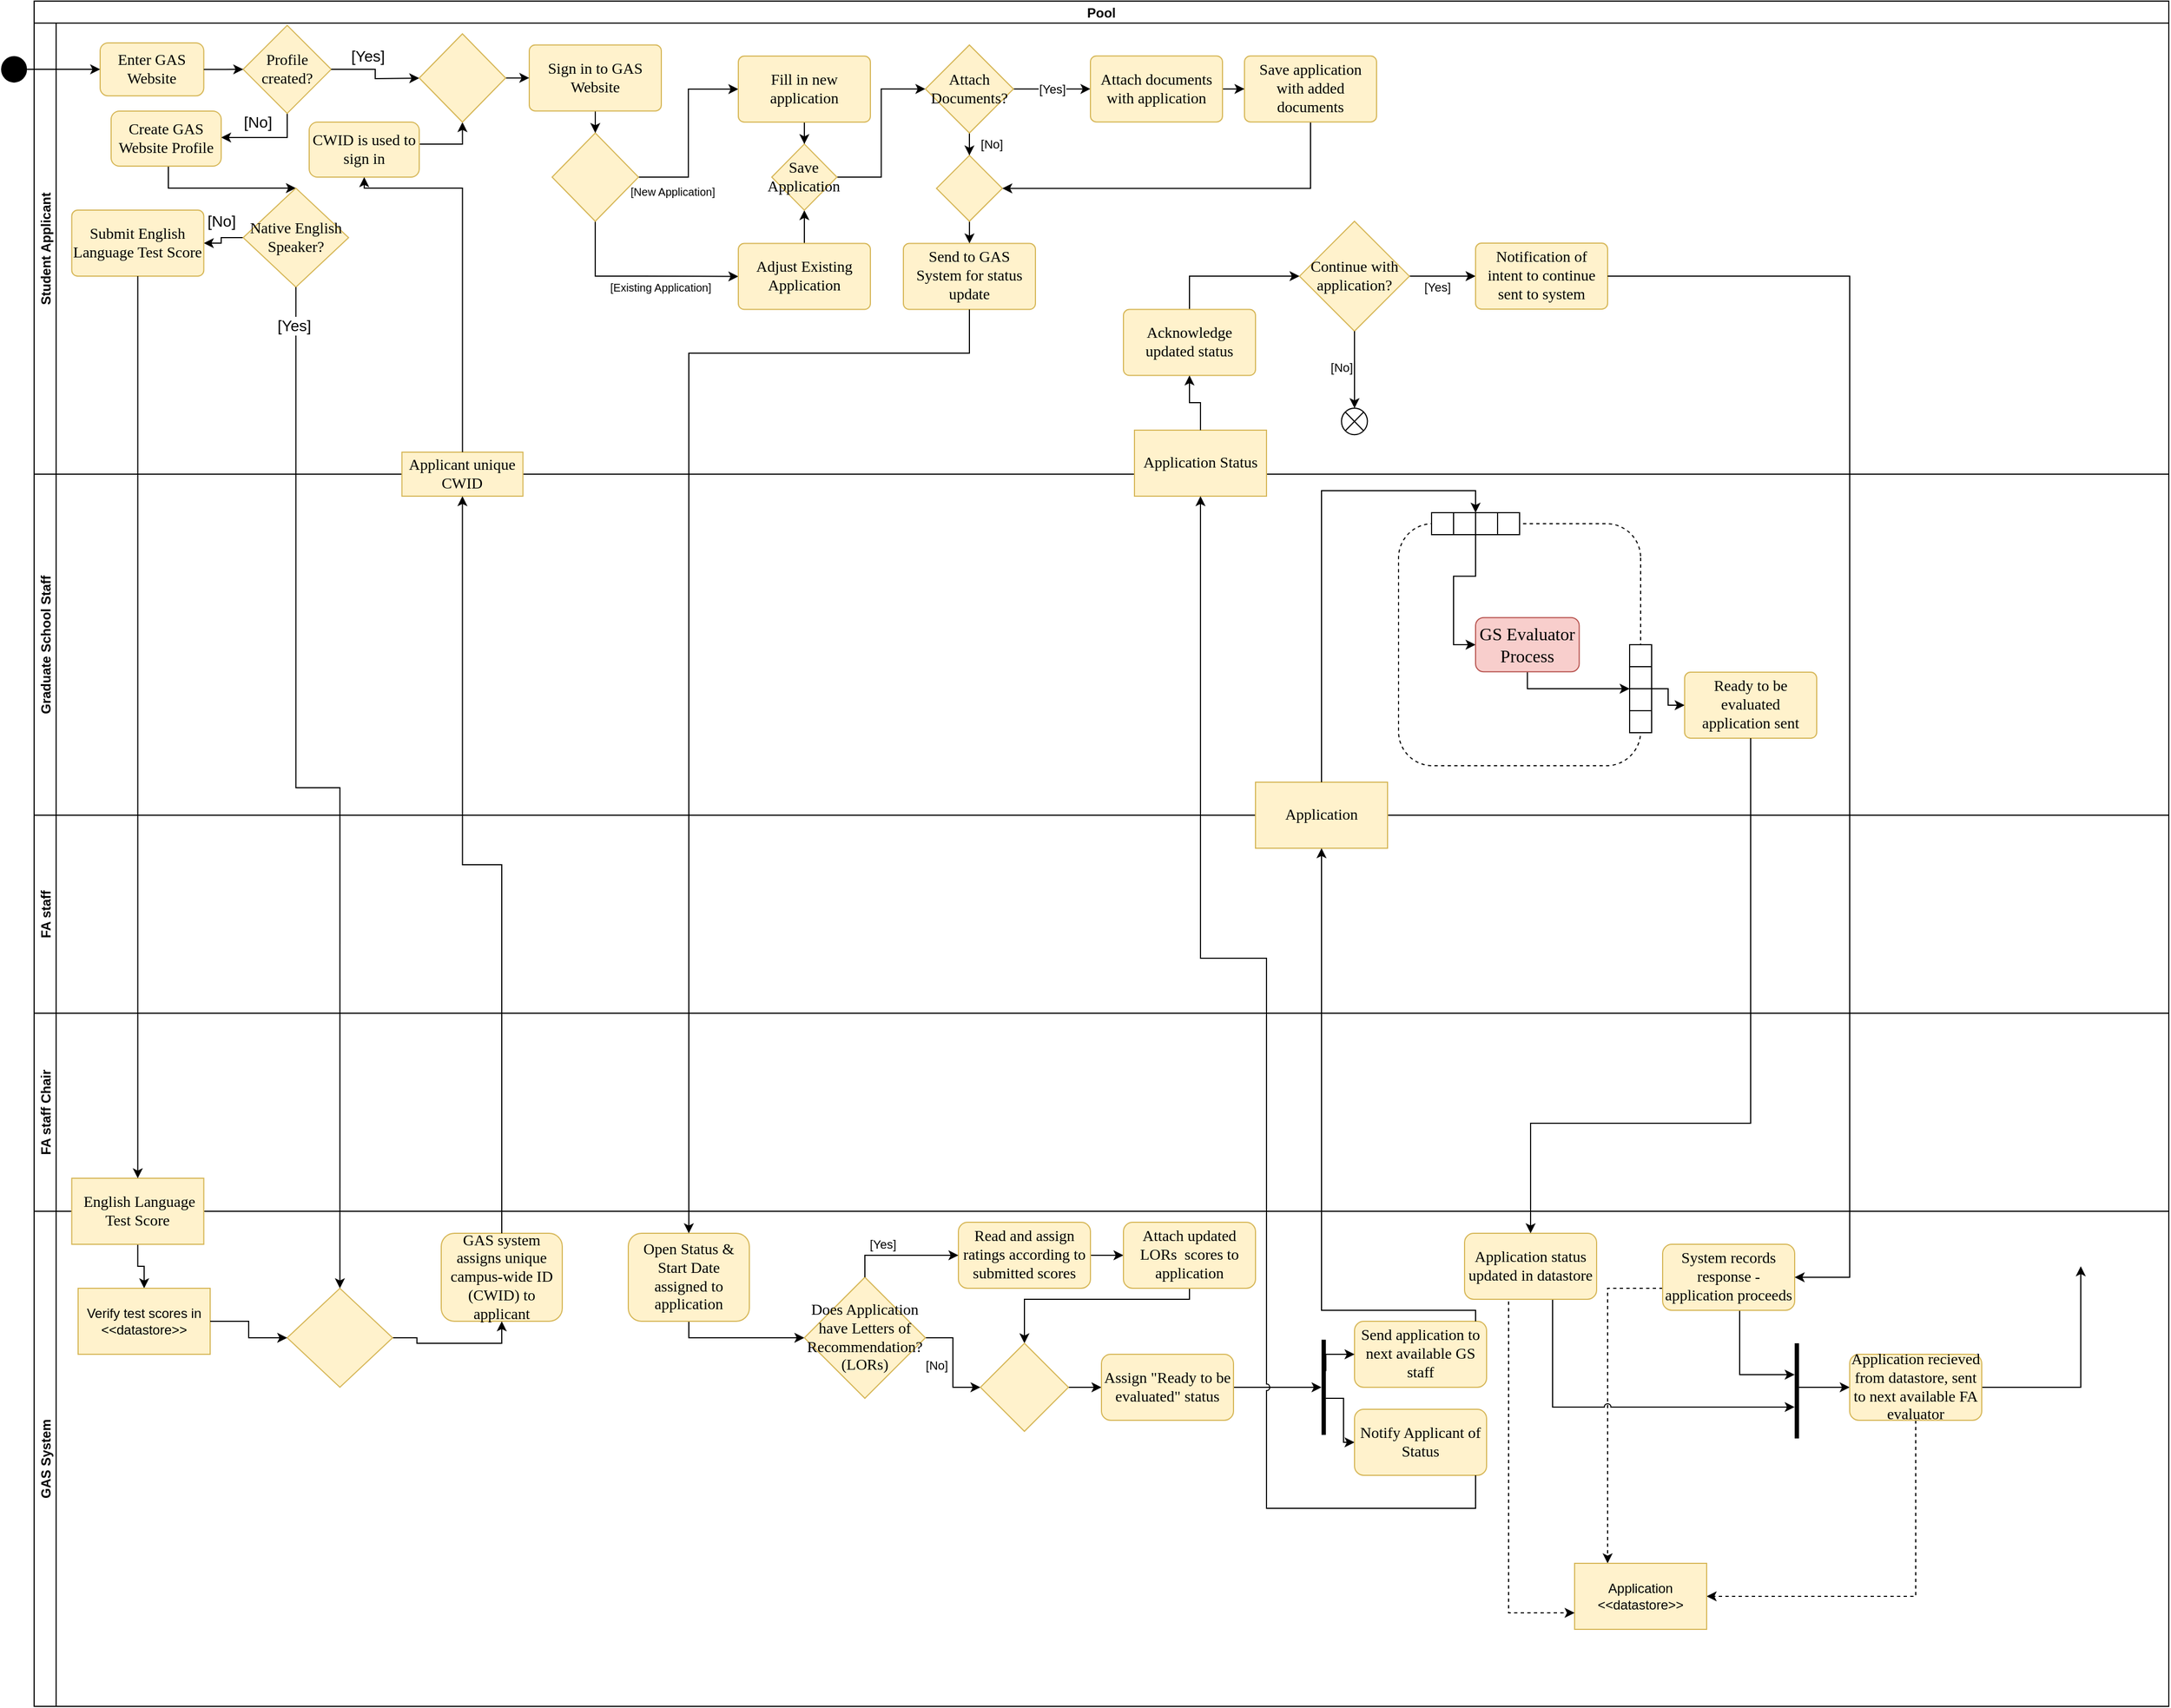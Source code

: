 <mxfile version="20.3.0" type="device"><diagram id="jtwWvTn-2fWza8XmGK2R" name="Page-1"><mxGraphModel dx="2946" dy="1750" grid="1" gridSize="10" guides="1" tooltips="1" connect="1" arrows="1" fold="1" page="1" pageScale="1" pageWidth="850" pageHeight="1100" math="0" shadow="0"><root><mxCell id="0"/><mxCell id="1" parent="0"/><mxCell id="TeVLuqyhB7A-pgvZ29nH-1" value="Pool" style="swimlane;childLayout=stackLayout;resizeParent=1;resizeParentMax=0;horizontal=1;startSize=20;horizontalStack=0;" parent="1" vertex="1"><mxGeometry x="150" y="120" width="1940" height="920" as="geometry"/></mxCell><mxCell id="TeVLuqyhB7A-pgvZ29nH-2" value="Student Applicant" style="swimlane;startSize=20;horizontal=0;" parent="TeVLuqyhB7A-pgvZ29nH-1" vertex="1"><mxGeometry y="20" width="1940" height="410" as="geometry"/></mxCell><mxCell id="TeVLuqyhB7A-pgvZ29nH-8" value="Enter GAS Website" style="rounded=1;whiteSpace=wrap;html=1;fontSize=14;fillColor=#fff2cc;strokeColor=#d6b656;fontFamily=Times New Roman;" parent="TeVLuqyhB7A-pgvZ29nH-2" vertex="1"><mxGeometry x="60" y="17.958" width="94.206" height="48.169" as="geometry"/></mxCell><mxCell id="TeVLuqyhB7A-pgvZ29nH-14" value="[No]" style="edgeStyle=orthogonalEdgeStyle;rounded=0;orthogonalLoop=1;jettySize=auto;html=1;fontSize=14;" parent="TeVLuqyhB7A-pgvZ29nH-2" source="TeVLuqyhB7A-pgvZ29nH-10" target="TeVLuqyhB7A-pgvZ29nH-13" edge="1"><mxGeometry x="0.184" y="-14" relative="1" as="geometry"><Array as="points"><mxPoint x="230" y="104"/></Array><mxPoint as="offset"/></mxGeometry></mxCell><mxCell id="TeVLuqyhB7A-pgvZ29nH-10" value="Profile created?" style="rhombus;whiteSpace=wrap;html=1;fontSize=14;fontFamily=Times New Roman;fillColor=#fff2cc;strokeColor=#d6b656;rounded=1;arcSize=0;" parent="TeVLuqyhB7A-pgvZ29nH-2" vertex="1"><mxGeometry x="189.998" y="2.043" width="80" height="80" as="geometry"/></mxCell><mxCell id="TeVLuqyhB7A-pgvZ29nH-11" value="" style="edgeStyle=orthogonalEdgeStyle;rounded=0;orthogonalLoop=1;jettySize=auto;html=1;fontSize=14;" parent="TeVLuqyhB7A-pgvZ29nH-2" source="TeVLuqyhB7A-pgvZ29nH-8" target="TeVLuqyhB7A-pgvZ29nH-10" edge="1"><mxGeometry relative="1" as="geometry"/></mxCell><mxCell id="TeVLuqyhB7A-pgvZ29nH-34" style="edgeStyle=orthogonalEdgeStyle;rounded=0;orthogonalLoop=1;jettySize=auto;html=1;entryX=0.5;entryY=0;entryDx=0;entryDy=0;fontSize=14;" parent="TeVLuqyhB7A-pgvZ29nH-2" source="TeVLuqyhB7A-pgvZ29nH-13" target="TeVLuqyhB7A-pgvZ29nH-31" edge="1"><mxGeometry relative="1" as="geometry"><Array as="points"><mxPoint x="122" y="150"/></Array></mxGeometry></mxCell><mxCell id="TeVLuqyhB7A-pgvZ29nH-13" value="Create GAS Website Profile" style="rounded=1;whiteSpace=wrap;html=1;fontSize=14;fillColor=#fff2cc;strokeColor=#d6b656;fontFamily=Times New Roman;" parent="TeVLuqyhB7A-pgvZ29nH-2" vertex="1"><mxGeometry x="70" y="80" width="100" height="50" as="geometry"/></mxCell><mxCell id="TeVLuqyhB7A-pgvZ29nH-47" style="edgeStyle=orthogonalEdgeStyle;rounded=0;orthogonalLoop=1;jettySize=auto;html=1;entryX=0.5;entryY=0;entryDx=0;entryDy=0;fontSize=14;" parent="TeVLuqyhB7A-pgvZ29nH-2" source="TeVLuqyhB7A-pgvZ29nH-15" target="TeVLuqyhB7A-pgvZ29nH-45" edge="1"><mxGeometry relative="1" as="geometry"/></mxCell><mxCell id="TeVLuqyhB7A-pgvZ29nH-15" value="Sign in to GAS Website" style="whiteSpace=wrap;html=1;fontSize=14;fontFamily=Times New Roman;fillColor=#fff2cc;strokeColor=#d6b656;rounded=1;arcSize=9;" parent="TeVLuqyhB7A-pgvZ29nH-2" vertex="1"><mxGeometry x="449.998" y="19.863" width="120" height="60" as="geometry"/></mxCell><mxCell id="TeVLuqyhB7A-pgvZ29nH-16" value="" style="edgeStyle=orthogonalEdgeStyle;rounded=0;orthogonalLoop=1;jettySize=auto;html=1;fontSize=14;" parent="TeVLuqyhB7A-pgvZ29nH-2" source="TeVLuqyhB7A-pgvZ29nH-10" edge="1"><mxGeometry relative="1" as="geometry"><mxPoint x="350" y="50" as="targetPoint"/></mxGeometry></mxCell><mxCell id="TeVLuqyhB7A-pgvZ29nH-17" value="[Yes]" style="edgeLabel;html=1;align=center;verticalAlign=middle;resizable=0;points=[];fontSize=14;" parent="TeVLuqyhB7A-pgvZ29nH-16" vertex="1" connectable="0"><mxGeometry x="-0.26" y="1" relative="1" as="geometry"><mxPoint y="-11" as="offset"/></mxGeometry></mxCell><mxCell id="TeVLuqyhB7A-pgvZ29nH-27" style="edgeStyle=orthogonalEdgeStyle;rounded=0;orthogonalLoop=1;jettySize=auto;html=1;entryX=0.5;entryY=1;entryDx=0;entryDy=0;fontSize=14;" parent="TeVLuqyhB7A-pgvZ29nH-2" source="TeVLuqyhB7A-pgvZ29nH-23" target="TeVLuqyhB7A-pgvZ29nH-26" edge="1"><mxGeometry relative="1" as="geometry"><Array as="points"><mxPoint x="389" y="110"/></Array></mxGeometry></mxCell><mxCell id="TeVLuqyhB7A-pgvZ29nH-23" value="CWID is used to sign in" style="rounded=1;whiteSpace=wrap;html=1;fontSize=14;fillColor=#fff2cc;strokeColor=#d6b656;fontFamily=Times New Roman;" parent="TeVLuqyhB7A-pgvZ29nH-2" vertex="1"><mxGeometry x="250" y="90" width="100" height="50" as="geometry"/></mxCell><mxCell id="TeVLuqyhB7A-pgvZ29nH-28" style="edgeStyle=orthogonalEdgeStyle;rounded=0;orthogonalLoop=1;jettySize=auto;html=1;entryX=0;entryY=0.5;entryDx=0;entryDy=0;fontSize=14;" parent="TeVLuqyhB7A-pgvZ29nH-2" source="TeVLuqyhB7A-pgvZ29nH-26" target="TeVLuqyhB7A-pgvZ29nH-15" edge="1"><mxGeometry relative="1" as="geometry"/></mxCell><mxCell id="TeVLuqyhB7A-pgvZ29nH-26" value="" style="rhombus;whiteSpace=wrap;html=1;fontSize=14;fontFamily=Times New Roman;fillColor=#fff2cc;strokeColor=#d6b656;" parent="TeVLuqyhB7A-pgvZ29nH-2" vertex="1"><mxGeometry x="350.005" y="9.72" width="78.505" height="80.282" as="geometry"/></mxCell><mxCell id="TeVLuqyhB7A-pgvZ29nH-36" value="[No]" style="edgeStyle=orthogonalEdgeStyle;rounded=0;orthogonalLoop=1;jettySize=auto;html=1;fontSize=14;" parent="TeVLuqyhB7A-pgvZ29nH-2" source="TeVLuqyhB7A-pgvZ29nH-31" target="TeVLuqyhB7A-pgvZ29nH-35" edge="1"><mxGeometry x="-0.019" y="15" relative="1" as="geometry"><mxPoint x="-15" y="-15" as="offset"/></mxGeometry></mxCell><mxCell id="TeVLuqyhB7A-pgvZ29nH-31" value="&lt;font style=&quot;font-size: 14px;&quot;&gt;Native English Speaker?&lt;/font&gt;" style="rhombus;whiteSpace=wrap;html=1;fontSize=14;fontFamily=Times New Roman;fillColor=#fff2cc;strokeColor=#d6b656;rounded=1;arcSize=0;" parent="TeVLuqyhB7A-pgvZ29nH-2" vertex="1"><mxGeometry x="190" y="150" width="95.79" height="90" as="geometry"/></mxCell><mxCell id="TeVLuqyhB7A-pgvZ29nH-35" value="Submit English Language Test Score" style="whiteSpace=wrap;html=1;fontSize=14;fontFamily=Times New Roman;fillColor=#fff2cc;strokeColor=#d6b656;rounded=1;arcSize=9;" parent="TeVLuqyhB7A-pgvZ29nH-2" vertex="1"><mxGeometry x="34.208" y="170.003" width="120" height="60" as="geometry"/></mxCell><mxCell id="TeVLuqyhB7A-pgvZ29nH-50" style="edgeStyle=orthogonalEdgeStyle;rounded=0;orthogonalLoop=1;jettySize=auto;html=1;entryX=0;entryY=0.5;entryDx=0;entryDy=0;fontSize=14;" parent="TeVLuqyhB7A-pgvZ29nH-2" source="TeVLuqyhB7A-pgvZ29nH-45" target="TeVLuqyhB7A-pgvZ29nH-48" edge="1"><mxGeometry relative="1" as="geometry"><Array as="points"><mxPoint x="510" y="230"/><mxPoint x="550" y="230"/></Array></mxGeometry></mxCell><mxCell id="TeVLuqyhB7A-pgvZ29nH-52" value="[Existing Application]" style="edgeLabel;html=1;align=center;verticalAlign=middle;resizable=0;points=[];fontSize=10;" parent="TeVLuqyhB7A-pgvZ29nH-50" vertex="1" connectable="0"><mxGeometry x="-0.06" y="2" relative="1" as="geometry"><mxPoint x="24" y="12" as="offset"/></mxGeometry></mxCell><mxCell id="TeVLuqyhB7A-pgvZ29nH-51" style="edgeStyle=orthogonalEdgeStyle;rounded=0;orthogonalLoop=1;jettySize=auto;html=1;entryX=0;entryY=0.5;entryDx=0;entryDy=0;fontSize=14;" parent="TeVLuqyhB7A-pgvZ29nH-2" source="TeVLuqyhB7A-pgvZ29nH-45" target="TeVLuqyhB7A-pgvZ29nH-49" edge="1"><mxGeometry relative="1" as="geometry"/></mxCell><mxCell id="TeVLuqyhB7A-pgvZ29nH-53" value="[New Application]" style="edgeLabel;html=1;align=center;verticalAlign=middle;resizable=0;points=[];fontSize=10;" parent="TeVLuqyhB7A-pgvZ29nH-51" vertex="1" connectable="0"><mxGeometry x="-0.316" relative="1" as="geometry"><mxPoint x="-15" y="26" as="offset"/></mxGeometry></mxCell><mxCell id="TeVLuqyhB7A-pgvZ29nH-45" value="" style="rhombus;whiteSpace=wrap;html=1;fontSize=14;fontFamily=Times New Roman;fillColor=#fff2cc;strokeColor=#d6b656;" parent="TeVLuqyhB7A-pgvZ29nH-2" vertex="1"><mxGeometry x="470.745" y="99.86" width="78.505" height="80.282" as="geometry"/></mxCell><mxCell id="q4oelVteX0tI6Km85cvl-2" style="edgeStyle=orthogonalEdgeStyle;rounded=0;orthogonalLoop=1;jettySize=auto;html=1;entryX=0.5;entryY=1;entryDx=0;entryDy=0;" parent="TeVLuqyhB7A-pgvZ29nH-2" source="TeVLuqyhB7A-pgvZ29nH-48" target="q4oelVteX0tI6Km85cvl-1" edge="1"><mxGeometry relative="1" as="geometry"/></mxCell><mxCell id="TeVLuqyhB7A-pgvZ29nH-48" value="Adjust Existing Application" style="whiteSpace=wrap;html=1;fontSize=14;fontFamily=Times New Roman;fillColor=#fff2cc;strokeColor=#d6b656;rounded=1;arcSize=9;" parent="TeVLuqyhB7A-pgvZ29nH-2" vertex="1"><mxGeometry x="639.998" y="200.283" width="120" height="60" as="geometry"/></mxCell><mxCell id="q4oelVteX0tI6Km85cvl-3" style="edgeStyle=orthogonalEdgeStyle;rounded=0;orthogonalLoop=1;jettySize=auto;html=1;entryX=0.5;entryY=0;entryDx=0;entryDy=0;" parent="TeVLuqyhB7A-pgvZ29nH-2" source="TeVLuqyhB7A-pgvZ29nH-49" target="q4oelVteX0tI6Km85cvl-1" edge="1"><mxGeometry relative="1" as="geometry"/></mxCell><mxCell id="TeVLuqyhB7A-pgvZ29nH-49" value="Fill in new application" style="whiteSpace=wrap;html=1;fontSize=14;fontFamily=Times New Roman;fillColor=#fff2cc;strokeColor=#d6b656;rounded=1;arcSize=9;" parent="TeVLuqyhB7A-pgvZ29nH-2" vertex="1"><mxGeometry x="639.998" y="30.003" width="120" height="60" as="geometry"/></mxCell><mxCell id="q4oelVteX0tI6Km85cvl-9" value="" style="edgeStyle=orthogonalEdgeStyle;rounded=0;orthogonalLoop=1;jettySize=auto;html=1;entryX=0;entryY=0.5;entryDx=0;entryDy=0;" parent="TeVLuqyhB7A-pgvZ29nH-2" source="q4oelVteX0tI6Km85cvl-1" target="q4oelVteX0tI6Km85cvl-8" edge="1"><mxGeometry relative="1" as="geometry"/></mxCell><mxCell id="q4oelVteX0tI6Km85cvl-1" value="Save Application" style="rhombus;whiteSpace=wrap;html=1;fontSize=14;fontFamily=Times New Roman;fillColor=#fff2cc;strokeColor=#d6b656;" parent="TeVLuqyhB7A-pgvZ29nH-2" vertex="1"><mxGeometry x="670.37" y="109.93" width="59.26" height="60.14" as="geometry"/></mxCell><mxCell id="q4oelVteX0tI6Km85cvl-15" value="[Yes]" style="edgeStyle=orthogonalEdgeStyle;rounded=0;orthogonalLoop=1;jettySize=auto;html=1;entryX=0;entryY=0.5;entryDx=0;entryDy=0;" parent="TeVLuqyhB7A-pgvZ29nH-2" source="q4oelVteX0tI6Km85cvl-8" target="q4oelVteX0tI6Km85cvl-13" edge="1"><mxGeometry relative="1" as="geometry"/></mxCell><mxCell id="q4oelVteX0tI6Km85cvl-19" value="[No]" style="edgeStyle=orthogonalEdgeStyle;rounded=0;orthogonalLoop=1;jettySize=auto;html=1;entryX=0.5;entryY=0;entryDx=0;entryDy=0;" parent="TeVLuqyhB7A-pgvZ29nH-2" source="q4oelVteX0tI6Km85cvl-8" target="q4oelVteX0tI6Km85cvl-17" edge="1"><mxGeometry x="0.005" y="-20" relative="1" as="geometry"><mxPoint as="offset"/></mxGeometry></mxCell><mxCell id="q4oelVteX0tI6Km85cvl-8" value="Attach Documents?" style="rhombus;whiteSpace=wrap;html=1;fontSize=14;fontFamily=Times New Roman;fillColor=#fff2cc;strokeColor=#d6b656;" parent="TeVLuqyhB7A-pgvZ29nH-2" vertex="1"><mxGeometry x="810" y="19.86" width="80" height="80" as="geometry"/></mxCell><mxCell id="q4oelVteX0tI6Km85cvl-23" style="edgeStyle=orthogonalEdgeStyle;rounded=0;orthogonalLoop=1;jettySize=auto;html=1;entryX=0;entryY=0.5;entryDx=0;entryDy=0;" parent="TeVLuqyhB7A-pgvZ29nH-2" source="q4oelVteX0tI6Km85cvl-13" target="q4oelVteX0tI6Km85cvl-22" edge="1"><mxGeometry relative="1" as="geometry"/></mxCell><mxCell id="q4oelVteX0tI6Km85cvl-13" value="Attach documents with application" style="whiteSpace=wrap;html=1;fontSize=14;fontFamily=Times New Roman;fillColor=#fff2cc;strokeColor=#d6b656;rounded=1;arcSize=9;" parent="TeVLuqyhB7A-pgvZ29nH-2" vertex="1"><mxGeometry x="959.998" y="29.863" width="120" height="60" as="geometry"/></mxCell><mxCell id="q4oelVteX0tI6Km85cvl-16" value="Send to GAS System for status update" style="whiteSpace=wrap;html=1;fontSize=14;fontFamily=Times New Roman;fillColor=#fff2cc;strokeColor=#d6b656;rounded=1;arcSize=9;" parent="TeVLuqyhB7A-pgvZ29nH-2" vertex="1"><mxGeometry x="789.998" y="200.283" width="120" height="60" as="geometry"/></mxCell><mxCell id="q4oelVteX0tI6Km85cvl-20" style="edgeStyle=orthogonalEdgeStyle;rounded=0;orthogonalLoop=1;jettySize=auto;html=1;entryX=0.5;entryY=0;entryDx=0;entryDy=0;" parent="TeVLuqyhB7A-pgvZ29nH-2" source="q4oelVteX0tI6Km85cvl-17" target="q4oelVteX0tI6Km85cvl-16" edge="1"><mxGeometry relative="1" as="geometry"/></mxCell><mxCell id="q4oelVteX0tI6Km85cvl-17" value="" style="rhombus;whiteSpace=wrap;html=1;fontSize=14;fontFamily=Times New Roman;fillColor=#fff2cc;strokeColor=#d6b656;" parent="TeVLuqyhB7A-pgvZ29nH-2" vertex="1"><mxGeometry x="820.07" y="120.28" width="59.86" height="59.86" as="geometry"/></mxCell><mxCell id="q4oelVteX0tI6Km85cvl-24" style="edgeStyle=orthogonalEdgeStyle;rounded=0;orthogonalLoop=1;jettySize=auto;html=1;entryX=1;entryY=0.5;entryDx=0;entryDy=0;" parent="TeVLuqyhB7A-pgvZ29nH-2" source="q4oelVteX0tI6Km85cvl-22" target="q4oelVteX0tI6Km85cvl-17" edge="1"><mxGeometry relative="1" as="geometry"><Array as="points"><mxPoint x="1160" y="150"/></Array></mxGeometry></mxCell><mxCell id="q4oelVteX0tI6Km85cvl-22" value="Save application with added documents" style="whiteSpace=wrap;html=1;fontSize=14;fontFamily=Times New Roman;fillColor=#fff2cc;strokeColor=#d6b656;rounded=1;arcSize=9;" parent="TeVLuqyhB7A-pgvZ29nH-2" vertex="1"><mxGeometry x="1099.998" y="29.863" width="120" height="60" as="geometry"/></mxCell><mxCell id="q4oelVteX0tI6Km85cvl-84" style="edgeStyle=elbowEdgeStyle;rounded=0;jumpStyle=arc;orthogonalLoop=1;jettySize=auto;elbow=vertical;html=1;entryX=0;entryY=0.5;entryDx=0;entryDy=0;" parent="TeVLuqyhB7A-pgvZ29nH-2" source="q4oelVteX0tI6Km85cvl-81" target="q4oelVteX0tI6Km85cvl-83" edge="1"><mxGeometry relative="1" as="geometry"><Array as="points"><mxPoint x="1110" y="230"/></Array></mxGeometry></mxCell><mxCell id="q4oelVteX0tI6Km85cvl-81" value="Acknowledge updated status" style="whiteSpace=wrap;html=1;fontSize=14;fontFamily=Times New Roman;fillColor=#fff2cc;strokeColor=#d6b656;rounded=1;arcSize=9;" parent="TeVLuqyhB7A-pgvZ29nH-2" vertex="1"><mxGeometry x="989.998" y="260.283" width="120" height="60" as="geometry"/></mxCell><mxCell id="q4oelVteX0tI6Km85cvl-89" style="edgeStyle=elbowEdgeStyle;rounded=0;jumpStyle=arc;orthogonalLoop=1;jettySize=auto;elbow=vertical;html=1;entryX=0;entryY=0.5;entryDx=0;entryDy=0;" parent="TeVLuqyhB7A-pgvZ29nH-2" source="q4oelVteX0tI6Km85cvl-83" target="q4oelVteX0tI6Km85cvl-85" edge="1"><mxGeometry relative="1" as="geometry"/></mxCell><mxCell id="q4oelVteX0tI6Km85cvl-90" value="[Yes]" style="edgeLabel;html=1;align=center;verticalAlign=middle;resizable=0;points=[];" parent="q4oelVteX0tI6Km85cvl-89" vertex="1" connectable="0"><mxGeometry x="-0.188" y="-1" relative="1" as="geometry"><mxPoint y="9" as="offset"/></mxGeometry></mxCell><mxCell id="q4oelVteX0tI6Km85cvl-83" value="Continue with application?" style="rhombus;whiteSpace=wrap;html=1;fontSize=14;fontFamily=Times New Roman;fillColor=#fff2cc;strokeColor=#d6b656;" parent="TeVLuqyhB7A-pgvZ29nH-2" vertex="1"><mxGeometry x="1150" y="180.14" width="99.86" height="99.86" as="geometry"/></mxCell><mxCell id="q4oelVteX0tI6Km85cvl-85" value="Notification of intent to continue sent to system" style="whiteSpace=wrap;html=1;fontSize=14;fontFamily=Times New Roman;fillColor=#fff2cc;strokeColor=#d6b656;rounded=1;arcSize=9;" parent="TeVLuqyhB7A-pgvZ29nH-2" vertex="1"><mxGeometry x="1309.998" y="200.003" width="120" height="60" as="geometry"/></mxCell><mxCell id="q4oelVteX0tI6Km85cvl-87" value="" style="shape=sumEllipse;perimeter=ellipsePerimeter;whiteSpace=wrap;html=1;backgroundOutline=1;fontFamily=Times New Roman;fontSize=16;" parent="TeVLuqyhB7A-pgvZ29nH-2" vertex="1"><mxGeometry x="1188.155" y="350.001" width="23.551" height="24.085" as="geometry"/></mxCell><mxCell id="TeVLuqyhB7A-pgvZ29nH-3" value="Graduate School Staff" style="swimlane;startSize=20;horizontal=0;" parent="TeVLuqyhB7A-pgvZ29nH-1" vertex="1"><mxGeometry y="430" width="1940" height="310" as="geometry"/></mxCell><mxCell id="TeVLuqyhB7A-pgvZ29nH-22" value="Applicant unique CWID" style="whiteSpace=wrap;html=1;fontSize=14;fontFamily=Times New Roman;fillColor=#fff2cc;strokeColor=#d6b656;rounded=1;arcSize=0;" parent="TeVLuqyhB7A-pgvZ29nH-3" vertex="1"><mxGeometry x="334.26" y="-20" width="110" height="40" as="geometry"/></mxCell><mxCell id="q4oelVteX0tI6Km85cvl-55" value="" style="html=1;dashed=1;rounded=1;absoluteArcSize=1;arcSize=62;verticalAlign=top;align=left;spacingTop=20;spacingLeft=20;direction=south;" parent="TeVLuqyhB7A-pgvZ29nH-3" vertex="1"><mxGeometry x="1240" y="45" width="220" height="220" as="geometry"/></mxCell><mxCell id="q4oelVteX0tI6Km85cvl-94" style="edgeStyle=orthogonalEdgeStyle;rounded=0;jumpStyle=arc;orthogonalLoop=1;jettySize=auto;elbow=vertical;html=1;exitX=0.5;exitY=1;exitDx=0;exitDy=0;entryX=0;entryY=0.5;entryDx=0;entryDy=0;" parent="q4oelVteX0tI6Km85cvl-55" source="q4oelVteX0tI6Km85cvl-57" target="q4oelVteX0tI6Km85cvl-93" edge="1"><mxGeometry relative="1" as="geometry"/></mxCell><mxCell id="q4oelVteX0tI6Km85cvl-104" style="edgeStyle=elbowEdgeStyle;rounded=0;jumpStyle=arc;orthogonalLoop=1;jettySize=auto;html=1;entryX=0;entryY=0.5;entryDx=0;entryDy=0;" parent="q4oelVteX0tI6Km85cvl-55" source="q4oelVteX0tI6Km85cvl-62" target="q4oelVteX0tI6Km85cvl-103" edge="1"><mxGeometry relative="1" as="geometry"/></mxCell><mxCell id="q4oelVteX0tI6Km85cvl-57" value="" style="group;resizeWidth=0;resizeHeight=0;" parent="q4oelVteX0tI6Km85cvl-55" vertex="1"><mxGeometry width="80" height="20" relative="1" as="geometry"><mxPoint x="30" y="-10" as="offset"/></mxGeometry></mxCell><mxCell id="q4oelVteX0tI6Km85cvl-58" value="" style="resizeWidth=0;resizeHeight=0;points=[[0,0],[0.5,0],[1,0]];" parent="q4oelVteX0tI6Km85cvl-57" vertex="1"><mxGeometry width="20" height="20" relative="1" as="geometry"><mxPoint as="offset"/></mxGeometry></mxCell><mxCell id="q4oelVteX0tI6Km85cvl-59" value="" style="resizeWidth=0;resizeHeight=0;points=[[0,0],[0.5,0],[1,0]];" parent="q4oelVteX0tI6Km85cvl-57" vertex="1"><mxGeometry width="20" height="20" relative="1" as="geometry"><mxPoint x="20" as="offset"/></mxGeometry></mxCell><mxCell id="q4oelVteX0tI6Km85cvl-60" value="" style="resizeWidth=0;resizeHeight=0;points=[[0,0],[0.5,0],[1,0]];" parent="q4oelVteX0tI6Km85cvl-57" vertex="1"><mxGeometry width="20" height="20" relative="1" as="geometry"><mxPoint x="40" as="offset"/></mxGeometry></mxCell><mxCell id="q4oelVteX0tI6Km85cvl-61" value="" style="resizeWidth=0;resizeHeight=0;points=[[0,0],[0.5,0],[1,0]];" parent="q4oelVteX0tI6Km85cvl-57" vertex="1"><mxGeometry width="20" height="20" relative="1" as="geometry"><mxPoint x="60" as="offset"/></mxGeometry></mxCell><mxCell id="q4oelVteX0tI6Km85cvl-62" value="" style="group;resizeWidth=0;resizeHeight=0;" parent="q4oelVteX0tI6Km85cvl-55" vertex="1"><mxGeometry x="1" y="1" width="20" height="80" relative="1" as="geometry"><mxPoint x="-10" y="-110" as="offset"/></mxGeometry></mxCell><mxCell id="q4oelVteX0tI6Km85cvl-63" value="" style="resizeWidth=0;resizeHeight=0;points=[[0,0],[0.5,0],[1,0]];" parent="q4oelVteX0tI6Km85cvl-62" vertex="1"><mxGeometry width="20" height="20" relative="1" as="geometry"><mxPoint as="offset"/></mxGeometry></mxCell><mxCell id="q4oelVteX0tI6Km85cvl-64" value="" style="resizeWidth=0;resizeHeight=0;points=[[0,0],[0.5,0],[1,0]];" parent="q4oelVteX0tI6Km85cvl-62" vertex="1"><mxGeometry width="20" height="20" relative="1" as="geometry"><mxPoint y="20" as="offset"/></mxGeometry></mxCell><mxCell id="q4oelVteX0tI6Km85cvl-65" value="" style="resizeWidth=0;resizeHeight=0;points=[[0,0],[0.5,0],[1,0]];" parent="q4oelVteX0tI6Km85cvl-62" vertex="1"><mxGeometry width="20" height="20" relative="1" as="geometry"><mxPoint y="40" as="offset"/></mxGeometry></mxCell><mxCell id="q4oelVteX0tI6Km85cvl-66" value="" style="resizeWidth=0;resizeHeight=0;points=[[0,0],[0.5,0],[1,0]];" parent="q4oelVteX0tI6Km85cvl-62" vertex="1"><mxGeometry width="20" height="20" relative="1" as="geometry"><mxPoint y="60" as="offset"/></mxGeometry></mxCell><mxCell id="q4oelVteX0tI6Km85cvl-95" style="rounded=0;jumpStyle=arc;orthogonalLoop=1;jettySize=auto;html=1;entryX=0;entryY=0;entryDx=0;entryDy=0;elbow=vertical;edgeStyle=elbowEdgeStyle;exitX=0.5;exitY=1;exitDx=0;exitDy=0;" parent="q4oelVteX0tI6Km85cvl-55" source="q4oelVteX0tI6Km85cvl-93" target="q4oelVteX0tI6Km85cvl-65" edge="1"><mxGeometry relative="1" as="geometry"><Array as="points"><mxPoint x="160" y="150"/></Array></mxGeometry></mxCell><mxCell id="q4oelVteX0tI6Km85cvl-93" value="GS Evaluator Process" style="whiteSpace=wrap;html=1;rounded=1;fontSize=16;fillColor=#f8cecc;strokeColor=#b85450;fontFamily=Times New Roman;" parent="q4oelVteX0tI6Km85cvl-55" vertex="1"><mxGeometry x="70.0" y="85.36" width="94.21" height="49.28" as="geometry"/></mxCell><mxCell id="q4oelVteX0tI6Km85cvl-80" value="Application Status" style="whiteSpace=wrap;html=1;fontSize=14;fontFamily=Times New Roman;fillColor=#fff2cc;strokeColor=#d6b656;rounded=1;arcSize=0;" parent="TeVLuqyhB7A-pgvZ29nH-3" vertex="1"><mxGeometry x="999.998" y="-39.997" width="120" height="60" as="geometry"/></mxCell><mxCell id="q4oelVteX0tI6Km85cvl-103" value="Ready to be evaluated application sent" style="whiteSpace=wrap;html=1;fontSize=14;fontFamily=Times New Roman;fillColor=#fff2cc;strokeColor=#d6b656;rounded=1;arcSize=9;" parent="TeVLuqyhB7A-pgvZ29nH-3" vertex="1"><mxGeometry x="1499.998" y="180.003" width="120" height="60" as="geometry"/></mxCell><mxCell id="q4oelVteX0tI6Km85cvl-6" value="FA staff" style="swimlane;startSize=20;horizontal=0;" parent="TeVLuqyhB7A-pgvZ29nH-1" vertex="1"><mxGeometry y="740" width="1940" height="180" as="geometry"/></mxCell><mxCell id="q4oelVteX0tI6Km85cvl-70" value="Application" style="whiteSpace=wrap;html=1;fontSize=14;fontFamily=Times New Roman;fillColor=#fff2cc;strokeColor=#d6b656;rounded=1;arcSize=0;" parent="q4oelVteX0tI6Km85cvl-6" vertex="1"><mxGeometry x="1109.998" y="-29.997" width="120" height="60" as="geometry"/></mxCell><mxCell id="TeVLuqyhB7A-pgvZ29nH-30" style="edgeStyle=orthogonalEdgeStyle;rounded=0;orthogonalLoop=1;jettySize=auto;html=1;entryX=0.5;entryY=1;entryDx=0;entryDy=0;fontSize=14;" parent="TeVLuqyhB7A-pgvZ29nH-1" source="TeVLuqyhB7A-pgvZ29nH-22" target="TeVLuqyhB7A-pgvZ29nH-23" edge="1"><mxGeometry relative="1" as="geometry"><Array as="points"><mxPoint x="389" y="170"/><mxPoint x="300" y="170"/></Array></mxGeometry></mxCell><mxCell id="q4oelVteX0tI6Km85cvl-72" style="edgeStyle=orthogonalEdgeStyle;rounded=0;orthogonalLoop=1;jettySize=auto;html=1;entryX=1;entryY=0;entryDx=0;entryDy=0;" parent="TeVLuqyhB7A-pgvZ29nH-1" source="q4oelVteX0tI6Km85cvl-70" target="q4oelVteX0tI6Km85cvl-59" edge="1"><mxGeometry relative="1" as="geometry"><Array as="points"><mxPoint x="1170" y="445"/><mxPoint x="1310" y="445"/></Array></mxGeometry></mxCell><mxCell id="q4oelVteX0tI6Km85cvl-82" style="edgeStyle=elbowEdgeStyle;rounded=0;jumpStyle=arc;orthogonalLoop=1;jettySize=auto;elbow=vertical;html=1;entryX=0.5;entryY=1;entryDx=0;entryDy=0;" parent="TeVLuqyhB7A-pgvZ29nH-1" source="q4oelVteX0tI6Km85cvl-80" target="q4oelVteX0tI6Km85cvl-81" edge="1"><mxGeometry relative="1" as="geometry"/></mxCell><mxCell id="TeVLuqyhB7A-pgvZ29nH-9" style="edgeStyle=orthogonalEdgeStyle;rounded=0;orthogonalLoop=1;jettySize=auto;html=1;entryX=0;entryY=0.5;entryDx=0;entryDy=0;fontSize=14;" parent="1" source="TeVLuqyhB7A-pgvZ29nH-6" target="TeVLuqyhB7A-pgvZ29nH-8" edge="1"><mxGeometry relative="1" as="geometry"/></mxCell><mxCell id="TeVLuqyhB7A-pgvZ29nH-6" value="" style="ellipse;fillColor=#000000;strokeColor=none;fontFamily=Times New Roman;fontSize=14;" parent="1" vertex="1"><mxGeometry x="119.997" y="170.003" width="23.551" height="24.085" as="geometry"/></mxCell><mxCell id="q4oelVteX0tI6Km85cvl-86" style="edgeStyle=elbowEdgeStyle;rounded=0;jumpStyle=arc;orthogonalLoop=1;jettySize=auto;elbow=vertical;html=1;" parent="1" source="q4oelVteX0tI6Km85cvl-83" edge="1"><mxGeometry relative="1" as="geometry"><mxPoint x="1350" y="490" as="targetPoint"/></mxGeometry></mxCell><mxCell id="q4oelVteX0tI6Km85cvl-88" value="[No]" style="edgeLabel;html=1;align=center;verticalAlign=middle;resizable=0;points=[];" parent="q4oelVteX0tI6Km85cvl-86" vertex="1" connectable="0"><mxGeometry x="-0.533" y="-2" relative="1" as="geometry"><mxPoint x="-10" y="16" as="offset"/></mxGeometry></mxCell><mxCell id="q4oelVteX0tI6Km85cvl-114" style="edgeStyle=elbowEdgeStyle;rounded=0;jumpStyle=arc;orthogonalLoop=1;jettySize=auto;elbow=vertical;html=1;" parent="1" source="q4oelVteX0tI6Km85cvl-106" edge="1"><mxGeometry relative="1" as="geometry"><mxPoint x="2010" y="1270.0" as="targetPoint"/><Array as="points"><mxPoint x="1950" y="1380"/></Array></mxGeometry></mxCell><mxCell id="q4oelVteX0tI6Km85cvl-5" value="FA staff Chair" style="swimlane;startSize=20;horizontal=0;" parent="1" vertex="1"><mxGeometry x="150" y="1040" width="1940" height="180" as="geometry"/></mxCell><mxCell id="TeVLuqyhB7A-pgvZ29nH-4" value="GAS System" style="swimlane;startSize=20;horizontal=0;" parent="q4oelVteX0tI6Km85cvl-5" vertex="1"><mxGeometry y="180" width="1940" height="450" as="geometry"/></mxCell><mxCell id="TeVLuqyhB7A-pgvZ29nH-19" value="GAS system assigns unique campus-wide ID (CWID) to applicant" style="rounded=1;whiteSpace=wrap;html=1;fontSize=14;fillColor=#fff2cc;strokeColor=#d6b656;fontFamily=Times New Roman;" parent="TeVLuqyhB7A-pgvZ29nH-4" vertex="1"><mxGeometry x="370" y="20" width="110" height="80" as="geometry"/></mxCell><mxCell id="TeVLuqyhB7A-pgvZ29nH-40" style="edgeStyle=orthogonalEdgeStyle;rounded=0;orthogonalLoop=1;jettySize=auto;html=1;fontSize=14;" parent="TeVLuqyhB7A-pgvZ29nH-4" source="TeVLuqyhB7A-pgvZ29nH-37" target="TeVLuqyhB7A-pgvZ29nH-39" edge="1"><mxGeometry relative="1" as="geometry"/></mxCell><mxCell id="TeVLuqyhB7A-pgvZ29nH-37" value="&amp;nbsp;English Language Test Score" style="whiteSpace=wrap;html=1;fontSize=14;fontFamily=Times New Roman;fillColor=#fff2cc;strokeColor=#d6b656;rounded=1;arcSize=0;" parent="TeVLuqyhB7A-pgvZ29nH-4" vertex="1"><mxGeometry x="34.208" y="-29.997" width="120" height="60" as="geometry"/></mxCell><mxCell id="TeVLuqyhB7A-pgvZ29nH-39" value="Verify test scores in &amp;lt;&amp;lt;datastore&amp;gt;&amp;gt;" style="whiteSpace=wrap;html=1;fillColor=#fff2cc;strokeColor=#d6b656;rounded=1;arcSize=0;" parent="TeVLuqyhB7A-pgvZ29nH-4" vertex="1"><mxGeometry x="40" y="70" width="120" height="60" as="geometry"/></mxCell><mxCell id="TeVLuqyhB7A-pgvZ29nH-43" style="edgeStyle=orthogonalEdgeStyle;rounded=0;orthogonalLoop=1;jettySize=auto;html=1;entryX=0.5;entryY=1;entryDx=0;entryDy=0;fontSize=14;" parent="TeVLuqyhB7A-pgvZ29nH-4" source="TeVLuqyhB7A-pgvZ29nH-42" target="TeVLuqyhB7A-pgvZ29nH-19" edge="1"><mxGeometry relative="1" as="geometry"/></mxCell><mxCell id="TeVLuqyhB7A-pgvZ29nH-42" value="" style="rhombus;whiteSpace=wrap;html=1;fontSize=14;fontFamily=Times New Roman;fillColor=#fff2cc;strokeColor=#d6b656;rounded=1;arcSize=0;" parent="TeVLuqyhB7A-pgvZ29nH-4" vertex="1"><mxGeometry x="230" y="70" width="95.79" height="90" as="geometry"/></mxCell><mxCell id="TeVLuqyhB7A-pgvZ29nH-41" style="edgeStyle=orthogonalEdgeStyle;rounded=0;orthogonalLoop=1;jettySize=auto;html=1;fontSize=14;entryX=0;entryY=0.5;entryDx=0;entryDy=0;" parent="TeVLuqyhB7A-pgvZ29nH-4" source="TeVLuqyhB7A-pgvZ29nH-39" target="TeVLuqyhB7A-pgvZ29nH-42" edge="1"><mxGeometry relative="1" as="geometry"><mxPoint x="230" y="100" as="targetPoint"/></mxGeometry></mxCell><mxCell id="q4oelVteX0tI6Km85cvl-30" style="edgeStyle=orthogonalEdgeStyle;rounded=0;orthogonalLoop=1;jettySize=auto;html=1;" parent="TeVLuqyhB7A-pgvZ29nH-4" source="q4oelVteX0tI6Km85cvl-7" target="q4oelVteX0tI6Km85cvl-25" edge="1"><mxGeometry relative="1" as="geometry"><Array as="points"><mxPoint x="595" y="115"/></Array></mxGeometry></mxCell><mxCell id="q4oelVteX0tI6Km85cvl-7" value="Open Status &amp;amp; Start Date assigned to application" style="rounded=1;whiteSpace=wrap;html=1;fontSize=14;fillColor=#fff2cc;strokeColor=#d6b656;fontFamily=Times New Roman;" parent="TeVLuqyhB7A-pgvZ29nH-4" vertex="1"><mxGeometry x="540" y="20" width="110" height="80" as="geometry"/></mxCell><mxCell id="q4oelVteX0tI6Km85cvl-49" value="[No]" style="edgeStyle=orthogonalEdgeStyle;rounded=0;orthogonalLoop=1;jettySize=auto;html=1;" parent="TeVLuqyhB7A-pgvZ29nH-4" source="q4oelVteX0tI6Km85cvl-25" target="q4oelVteX0tI6Km85cvl-48" edge="1"><mxGeometry x="0.053" y="-15" relative="1" as="geometry"><mxPoint as="offset"/></mxGeometry></mxCell><mxCell id="q4oelVteX0tI6Km85cvl-25" value="Does Application have Letters of Recommendation? (LORs)" style="rhombus;whiteSpace=wrap;html=1;fontSize=14;fontFamily=Times New Roman;fillColor=#fff2cc;strokeColor=#d6b656;rounded=1;arcSize=0;" parent="TeVLuqyhB7A-pgvZ29nH-4" vertex="1"><mxGeometry x="700" y="60" width="110" height="110" as="geometry"/></mxCell><mxCell id="q4oelVteX0tI6Km85cvl-46" style="edgeStyle=orthogonalEdgeStyle;rounded=0;orthogonalLoop=1;jettySize=auto;html=1;entryX=0;entryY=0.5;entryDx=0;entryDy=0;" parent="TeVLuqyhB7A-pgvZ29nH-4" source="q4oelVteX0tI6Km85cvl-27" target="q4oelVteX0tI6Km85cvl-45" edge="1"><mxGeometry relative="1" as="geometry"/></mxCell><mxCell id="q4oelVteX0tI6Km85cvl-27" value="Read and assign ratings according to submitted scores" style="whiteSpace=wrap;html=1;fontSize=14;fontFamily=Times New Roman;fillColor=#fff2cc;strokeColor=#d6b656;rounded=1;arcSize=14;" parent="TeVLuqyhB7A-pgvZ29nH-4" vertex="1"><mxGeometry x="840" y="10" width="120" height="60" as="geometry"/></mxCell><mxCell id="q4oelVteX0tI6Km85cvl-28" value="" style="edgeStyle=orthogonalEdgeStyle;rounded=0;orthogonalLoop=1;jettySize=auto;html=1;" parent="TeVLuqyhB7A-pgvZ29nH-4" source="q4oelVteX0tI6Km85cvl-25" target="q4oelVteX0tI6Km85cvl-27" edge="1"><mxGeometry relative="1" as="geometry"><Array as="points"><mxPoint x="755" y="40"/></Array></mxGeometry></mxCell><mxCell id="q4oelVteX0tI6Km85cvl-29" value="[Yes]" style="edgeLabel;html=1;align=center;verticalAlign=middle;resizable=0;points=[];" parent="q4oelVteX0tI6Km85cvl-28" vertex="1" connectable="0"><mxGeometry x="-0.314" relative="1" as="geometry"><mxPoint y="-10" as="offset"/></mxGeometry></mxCell><mxCell id="q4oelVteX0tI6Km85cvl-50" style="edgeStyle=orthogonalEdgeStyle;rounded=0;orthogonalLoop=1;jettySize=auto;html=1;" parent="TeVLuqyhB7A-pgvZ29nH-4" source="q4oelVteX0tI6Km85cvl-45" target="q4oelVteX0tI6Km85cvl-48" edge="1"><mxGeometry relative="1" as="geometry"><Array as="points"><mxPoint x="1050" y="80"/><mxPoint x="900" y="80"/></Array></mxGeometry></mxCell><mxCell id="q4oelVteX0tI6Km85cvl-45" value="Attach updated LORs&amp;nbsp; scores to application" style="whiteSpace=wrap;html=1;fontSize=14;fontFamily=Times New Roman;fillColor=#fff2cc;strokeColor=#d6b656;rounded=1;arcSize=14;" parent="TeVLuqyhB7A-pgvZ29nH-4" vertex="1"><mxGeometry x="990" y="10" width="120" height="60" as="geometry"/></mxCell><mxCell id="q4oelVteX0tI6Km85cvl-52" style="edgeStyle=orthogonalEdgeStyle;rounded=0;orthogonalLoop=1;jettySize=auto;html=1;entryX=0;entryY=0.5;entryDx=0;entryDy=0;" parent="TeVLuqyhB7A-pgvZ29nH-4" source="q4oelVteX0tI6Km85cvl-48" target="q4oelVteX0tI6Km85cvl-51" edge="1"><mxGeometry relative="1" as="geometry"/></mxCell><mxCell id="q4oelVteX0tI6Km85cvl-48" value="" style="rhombus;whiteSpace=wrap;html=1;fontSize=14;fontFamily=Times New Roman;fillColor=#fff2cc;strokeColor=#d6b656;rounded=1;arcSize=0;" parent="TeVLuqyhB7A-pgvZ29nH-4" vertex="1"><mxGeometry x="860" y="120" width="80" height="80" as="geometry"/></mxCell><mxCell id="q4oelVteX0tI6Km85cvl-74" style="edgeStyle=orthogonalEdgeStyle;rounded=0;orthogonalLoop=1;jettySize=auto;html=1;entryX=0;entryY=0.5;entryDx=0;entryDy=0;entryPerimeter=0;" parent="TeVLuqyhB7A-pgvZ29nH-4" source="q4oelVteX0tI6Km85cvl-51" target="q4oelVteX0tI6Km85cvl-73" edge="1"><mxGeometry relative="1" as="geometry"/></mxCell><mxCell id="q4oelVteX0tI6Km85cvl-51" value="Assign &quot;Ready to be evaluated&quot; status" style="whiteSpace=wrap;html=1;fontSize=14;fontFamily=Times New Roman;fillColor=#fff2cc;strokeColor=#d6b656;rounded=1;arcSize=14;" parent="TeVLuqyhB7A-pgvZ29nH-4" vertex="1"><mxGeometry x="970" y="130" width="120" height="60" as="geometry"/></mxCell><mxCell id="q4oelVteX0tI6Km85cvl-54" value="Send application to next available GS staff" style="whiteSpace=wrap;html=1;fontSize=14;fontFamily=Times New Roman;fillColor=#fff2cc;strokeColor=#d6b656;rounded=1;arcSize=14;" parent="TeVLuqyhB7A-pgvZ29nH-4" vertex="1"><mxGeometry x="1200" y="100" width="120" height="60" as="geometry"/></mxCell><mxCell id="q4oelVteX0tI6Km85cvl-77" style="edgeStyle=orthogonalEdgeStyle;rounded=0;orthogonalLoop=1;jettySize=auto;html=1;entryX=0;entryY=0.5;entryDx=0;entryDy=0;" parent="TeVLuqyhB7A-pgvZ29nH-4" source="q4oelVteX0tI6Km85cvl-73" target="q4oelVteX0tI6Km85cvl-75" edge="1"><mxGeometry relative="1" as="geometry"><Array as="points"><mxPoint x="1190" y="170"/><mxPoint x="1190" y="210"/></Array></mxGeometry></mxCell><mxCell id="q4oelVteX0tI6Km85cvl-78" style="edgeStyle=orthogonalEdgeStyle;rounded=0;orthogonalLoop=1;jettySize=auto;html=1;exitX=1;exitY=0.33;exitDx=0;exitDy=0;exitPerimeter=0;entryX=0;entryY=0.5;entryDx=0;entryDy=0;" parent="TeVLuqyhB7A-pgvZ29nH-4" source="q4oelVteX0tI6Km85cvl-73" target="q4oelVteX0tI6Km85cvl-54" edge="1"><mxGeometry relative="1" as="geometry"><Array as="points"><mxPoint x="1174" y="130"/></Array></mxGeometry></mxCell><mxCell id="q4oelVteX0tI6Km85cvl-73" value="" style="html=1;points=[[0,0.5,0,0,0],[1,0.33,0,0,0],[1,0.67,0,0,0]];perimeter=orthogonalPerimeter;fillColor=#000000;strokeColor=none;fontFamily=Times New Roman;fontSize=16;" parent="TeVLuqyhB7A-pgvZ29nH-4" vertex="1"><mxGeometry x="1170" y="116.76" width="3.93" height="86.48" as="geometry"/></mxCell><mxCell id="q4oelVteX0tI6Km85cvl-75" value="Notify Applicant of Status" style="whiteSpace=wrap;html=1;fontSize=14;fontFamily=Times New Roman;fillColor=#fff2cc;strokeColor=#d6b656;rounded=1;arcSize=14;" parent="TeVLuqyhB7A-pgvZ29nH-4" vertex="1"><mxGeometry x="1200" y="180" width="120" height="60" as="geometry"/></mxCell><mxCell id="q4oelVteX0tI6Km85cvl-112" style="edgeStyle=elbowEdgeStyle;rounded=0;jumpStyle=arc;orthogonalLoop=1;jettySize=auto;elbow=vertical;html=1;entryX=0;entryY=0.5;entryDx=0;entryDy=0;" parent="TeVLuqyhB7A-pgvZ29nH-4" source="q4oelVteX0tI6Km85cvl-96" target="q4oelVteX0tI6Km85cvl-106" edge="1"><mxGeometry relative="1" as="geometry"/></mxCell><mxCell id="q4oelVteX0tI6Km85cvl-96" value="" style="html=1;points=[[0,0.5,0,0,0],[1,0.33,0,0,0],[1,0.67,0,0,0]];perimeter=orthogonalPerimeter;fillColor=#000000;strokeColor=none;fontFamily=Times New Roman;fontSize=16;flipV=1;rotation=-180;" parent="TeVLuqyhB7A-pgvZ29nH-4" vertex="1"><mxGeometry x="1600" y="120" width="3.93" height="86.48" as="geometry"/></mxCell><mxCell id="q4oelVteX0tI6Km85cvl-102" style="edgeStyle=elbowEdgeStyle;rounded=0;jumpStyle=arc;orthogonalLoop=1;jettySize=auto;html=1;exitX=0.5;exitY=1;exitDx=0;exitDy=0;entryX=1;entryY=0.33;entryDx=0;entryDy=0;entryPerimeter=0;" parent="TeVLuqyhB7A-pgvZ29nH-4" source="q4oelVteX0tI6Km85cvl-101" target="q4oelVteX0tI6Km85cvl-96" edge="1"><mxGeometry relative="1" as="geometry"><Array as="points"><mxPoint x="1550" y="150"/></Array></mxGeometry></mxCell><mxCell id="q4oelVteX0tI6Km85cvl-108" style="edgeStyle=elbowEdgeStyle;rounded=0;jumpStyle=arc;orthogonalLoop=1;jettySize=auto;elbow=vertical;html=1;dashed=1;" parent="TeVLuqyhB7A-pgvZ29nH-4" source="q4oelVteX0tI6Km85cvl-101" target="q4oelVteX0tI6Km85cvl-107" edge="1"><mxGeometry relative="1" as="geometry"><Array as="points"><mxPoint x="1430" y="70"/></Array></mxGeometry></mxCell><mxCell id="q4oelVteX0tI6Km85cvl-101" value="System records response - application proceeds" style="whiteSpace=wrap;html=1;fontSize=14;fontFamily=Times New Roman;fillColor=#fff2cc;strokeColor=#d6b656;rounded=1;arcSize=14;" parent="TeVLuqyhB7A-pgvZ29nH-4" vertex="1"><mxGeometry x="1480" y="30" width="120" height="60" as="geometry"/></mxCell><mxCell id="q4oelVteX0tI6Km85cvl-113" style="edgeStyle=elbowEdgeStyle;rounded=0;jumpStyle=arc;orthogonalLoop=1;jettySize=auto;elbow=vertical;html=1;entryX=1;entryY=0.5;entryDx=0;entryDy=0;dashed=1;" parent="TeVLuqyhB7A-pgvZ29nH-4" source="q4oelVteX0tI6Km85cvl-106" target="q4oelVteX0tI6Km85cvl-107" edge="1"><mxGeometry relative="1" as="geometry"><Array as="points"><mxPoint x="1610" y="350"/></Array></mxGeometry></mxCell><mxCell id="q4oelVteX0tI6Km85cvl-106" value="Application recieved from datastore, sent to next available FA evaluator" style="whiteSpace=wrap;html=1;fontSize=14;fontFamily=Times New Roman;fillColor=#fff2cc;strokeColor=#d6b656;rounded=1;arcSize=14;" parent="TeVLuqyhB7A-pgvZ29nH-4" vertex="1"><mxGeometry x="1650" y="130" width="120" height="60" as="geometry"/></mxCell><mxCell id="q4oelVteX0tI6Km85cvl-107" value="Application &amp;lt;&amp;lt;datastore&amp;gt;&amp;gt;" style="whiteSpace=wrap;html=1;fillColor=#fff2cc;strokeColor=#d6b656;rounded=1;arcSize=0;" parent="TeVLuqyhB7A-pgvZ29nH-4" vertex="1"><mxGeometry x="1400" y="320" width="120" height="60" as="geometry"/></mxCell><mxCell id="q4oelVteX0tI6Km85cvl-110" style="edgeStyle=elbowEdgeStyle;rounded=0;jumpStyle=arc;orthogonalLoop=1;jettySize=auto;html=1;entryX=0;entryY=0.75;entryDx=0;entryDy=0;dashed=1;exitX=0.25;exitY=1;exitDx=0;exitDy=0;" parent="TeVLuqyhB7A-pgvZ29nH-4" source="q4oelVteX0tI6Km85cvl-109" target="q4oelVteX0tI6Km85cvl-107" edge="1"><mxGeometry relative="1" as="geometry"><Array as="points"><mxPoint x="1340" y="220"/></Array></mxGeometry></mxCell><mxCell id="q4oelVteX0tI6Km85cvl-111" style="edgeStyle=elbowEdgeStyle;rounded=0;jumpStyle=arc;orthogonalLoop=1;jettySize=auto;html=1;entryX=1;entryY=0.67;entryDx=0;entryDy=0;entryPerimeter=0;" parent="TeVLuqyhB7A-pgvZ29nH-4" source="q4oelVteX0tI6Km85cvl-109" target="q4oelVteX0tI6Km85cvl-96" edge="1"><mxGeometry relative="1" as="geometry"><Array as="points"><mxPoint x="1380" y="180"/></Array></mxGeometry></mxCell><mxCell id="q4oelVteX0tI6Km85cvl-109" value="Application status updated in datastore" style="whiteSpace=wrap;html=1;fontSize=14;fontFamily=Times New Roman;fillColor=#fff2cc;strokeColor=#d6b656;rounded=1;arcSize=14;" parent="TeVLuqyhB7A-pgvZ29nH-4" vertex="1"><mxGeometry x="1300" y="20" width="120" height="60" as="geometry"/></mxCell><mxCell id="TeVLuqyhB7A-pgvZ29nH-20" style="edgeStyle=orthogonalEdgeStyle;rounded=0;orthogonalLoop=1;jettySize=auto;html=1;entryX=0.5;entryY=1;entryDx=0;entryDy=0;fontSize=14;" parent="1" source="TeVLuqyhB7A-pgvZ29nH-19" target="TeVLuqyhB7A-pgvZ29nH-22" edge="1"><mxGeometry relative="1" as="geometry"><mxPoint x="410" y="340" as="targetPoint"/></mxGeometry></mxCell><mxCell id="TeVLuqyhB7A-pgvZ29nH-38" style="edgeStyle=orthogonalEdgeStyle;rounded=0;orthogonalLoop=1;jettySize=auto;html=1;entryX=0.5;entryY=0;entryDx=0;entryDy=0;fontSize=14;" parent="1" source="TeVLuqyhB7A-pgvZ29nH-35" target="TeVLuqyhB7A-pgvZ29nH-37" edge="1"><mxGeometry relative="1" as="geometry"/></mxCell><mxCell id="TeVLuqyhB7A-pgvZ29nH-32" style="edgeStyle=orthogonalEdgeStyle;rounded=0;orthogonalLoop=1;jettySize=auto;html=1;fontSize=14;entryX=0.5;entryY=0;entryDx=0;entryDy=0;" parent="1" source="TeVLuqyhB7A-pgvZ29nH-31" target="TeVLuqyhB7A-pgvZ29nH-42" edge="1"><mxGeometry relative="1" as="geometry"><mxPoint x="420" y="670" as="targetPoint"/></mxGeometry></mxCell><mxCell id="TeVLuqyhB7A-pgvZ29nH-33" value="[Yes]" style="edgeLabel;html=1;align=center;verticalAlign=middle;resizable=0;points=[];fontSize=14;" parent="TeVLuqyhB7A-pgvZ29nH-32" vertex="1" connectable="0"><mxGeometry x="-0.891" y="-2" relative="1" as="geometry"><mxPoint y="-17" as="offset"/></mxGeometry></mxCell><mxCell id="q4oelVteX0tI6Km85cvl-21" style="edgeStyle=orthogonalEdgeStyle;rounded=0;orthogonalLoop=1;jettySize=auto;html=1;entryX=0.5;entryY=0;entryDx=0;entryDy=0;" parent="1" source="q4oelVteX0tI6Km85cvl-16" target="q4oelVteX0tI6Km85cvl-7" edge="1"><mxGeometry relative="1" as="geometry"><Array as="points"><mxPoint x="1000" y="440"/><mxPoint x="745" y="440"/></Array></mxGeometry></mxCell><mxCell id="q4oelVteX0tI6Km85cvl-71" style="edgeStyle=orthogonalEdgeStyle;rounded=0;orthogonalLoop=1;jettySize=auto;html=1;entryX=0.5;entryY=1;entryDx=0;entryDy=0;" parent="1" source="q4oelVteX0tI6Km85cvl-54" target="q4oelVteX0tI6Km85cvl-70" edge="1"><mxGeometry relative="1" as="geometry"><Array as="points"><mxPoint x="1460" y="1310"/><mxPoint x="1320" y="1310"/></Array></mxGeometry></mxCell><mxCell id="q4oelVteX0tI6Km85cvl-79" style="edgeStyle=orthogonalEdgeStyle;rounded=0;orthogonalLoop=1;jettySize=auto;html=1;jumpStyle=arc;entryX=0.5;entryY=1;entryDx=0;entryDy=0;" parent="1" source="q4oelVteX0tI6Km85cvl-75" target="q4oelVteX0tI6Km85cvl-80" edge="1"><mxGeometry relative="1" as="geometry"><mxPoint x="1190" y="580" as="targetPoint"/><Array as="points"><mxPoint x="1460" y="1490"/><mxPoint x="1270" y="1490"/><mxPoint x="1270" y="990"/><mxPoint x="1210" y="990"/></Array></mxGeometry></mxCell><mxCell id="q4oelVteX0tI6Km85cvl-91" style="edgeStyle=elbowEdgeStyle;rounded=0;jumpStyle=arc;orthogonalLoop=1;jettySize=auto;html=1;entryX=1;entryY=0.5;entryDx=0;entryDy=0;elbow=vertical;" parent="1" source="q4oelVteX0tI6Km85cvl-85" target="q4oelVteX0tI6Km85cvl-101" edge="1"><mxGeometry relative="1" as="geometry"><mxPoint x="1720" y="1230" as="targetPoint"/><Array as="points"><mxPoint x="1800" y="780"/></Array></mxGeometry></mxCell><mxCell id="q4oelVteX0tI6Km85cvl-105" style="edgeStyle=elbowEdgeStyle;rounded=0;jumpStyle=arc;orthogonalLoop=1;jettySize=auto;html=1;exitX=0.5;exitY=1;exitDx=0;exitDy=0;elbow=vertical;entryX=0.5;entryY=0;entryDx=0;entryDy=0;" parent="1" source="q4oelVteX0tI6Km85cvl-103" target="q4oelVteX0tI6Km85cvl-109" edge="1"><mxGeometry relative="1" as="geometry"><mxPoint x="1540" y="1230" as="targetPoint"/><Array as="points"><mxPoint x="1630" y="1140"/><mxPoint x="1670" y="1040"/><mxPoint x="1660" y="860"/><mxPoint x="1630" y="920"/><mxPoint x="1590" y="1180"/></Array></mxGeometry></mxCell></root></mxGraphModel></diagram></mxfile>
